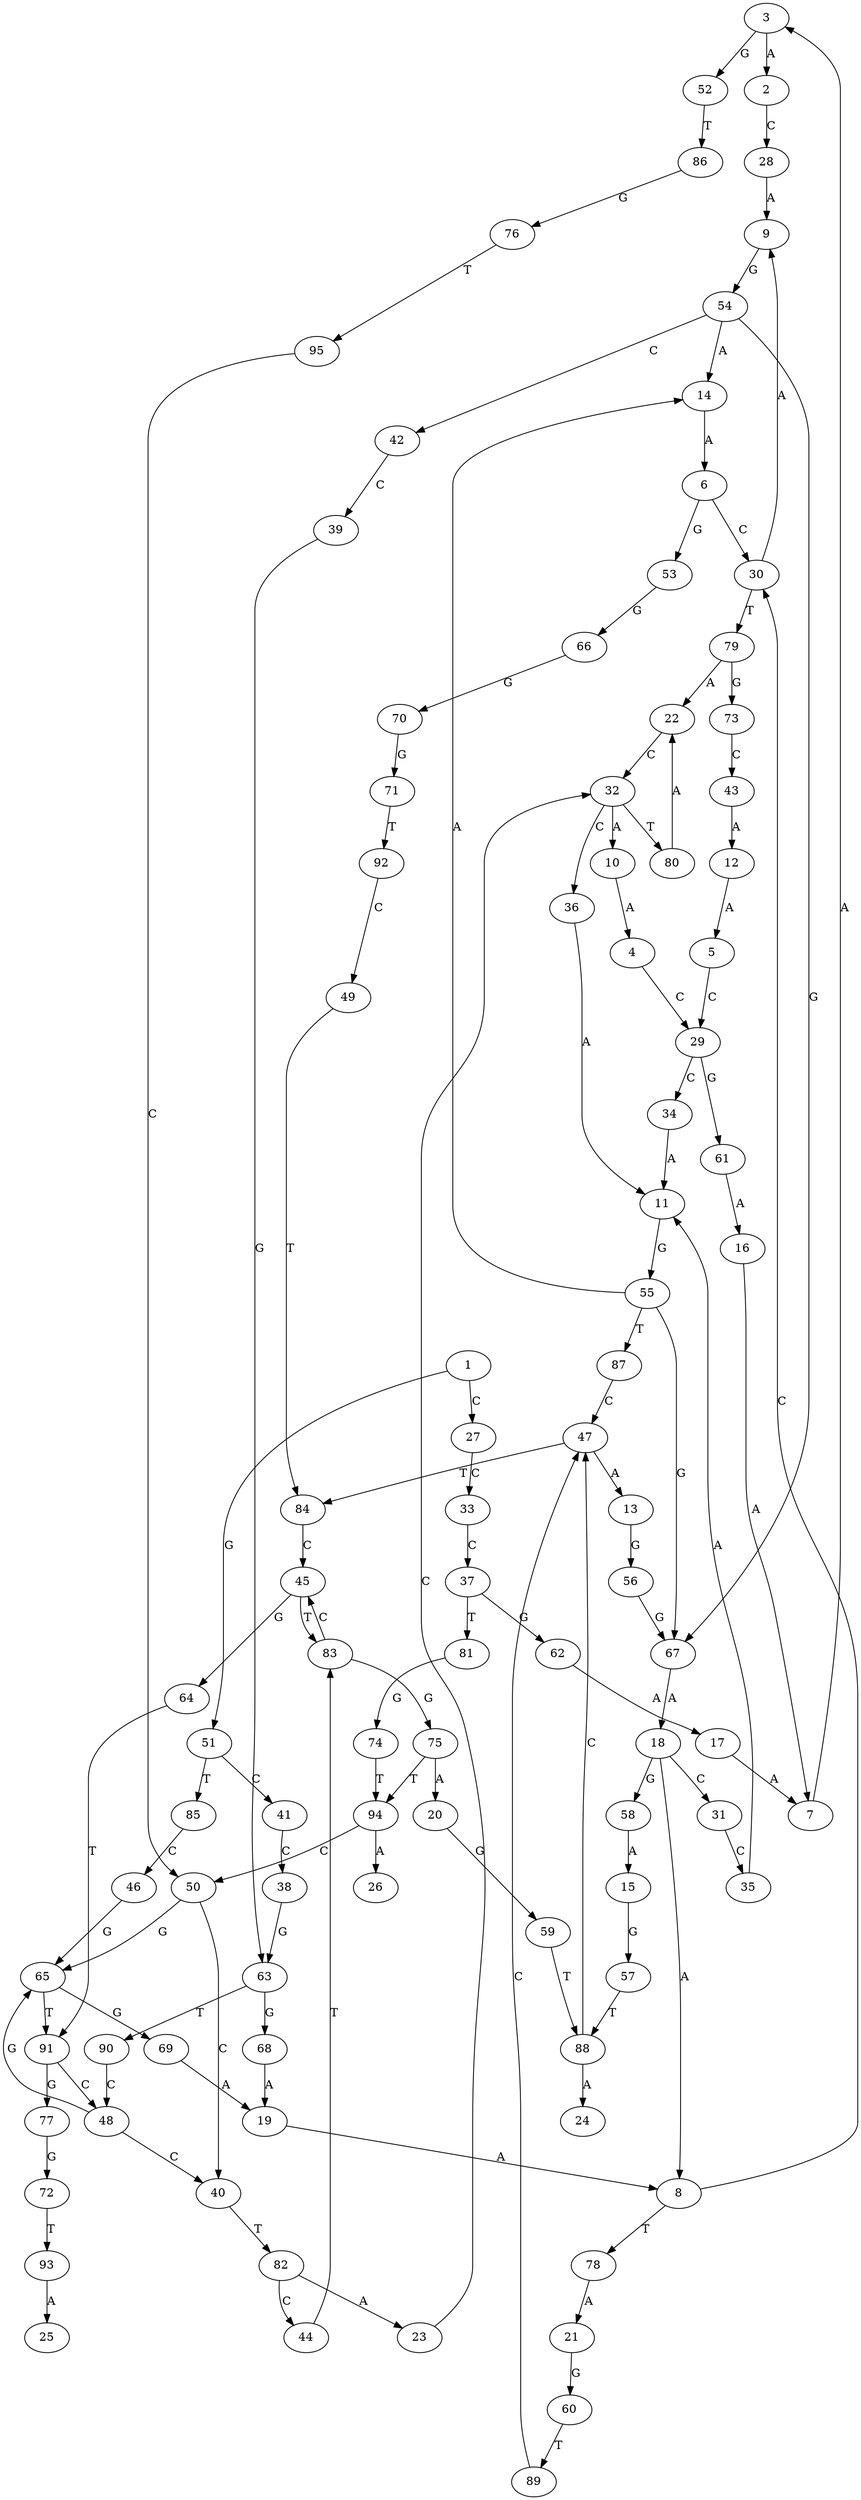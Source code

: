 strict digraph  {
	3 -> 2 [ label = A ];
	7 -> 3 [ label = A ];
	10 -> 4 [ label = A ];
	12 -> 5 [ label = A ];
	14 -> 6 [ label = A ];
	16 -> 7 [ label = A ];
	17 -> 7 [ label = A ];
	18 -> 8 [ label = A ];
	19 -> 8 [ label = A ];
	28 -> 9 [ label = A ];
	30 -> 9 [ label = A ];
	32 -> 10 [ label = A ];
	34 -> 11 [ label = A ];
	35 -> 11 [ label = A ];
	36 -> 11 [ label = A ];
	43 -> 12 [ label = A ];
	47 -> 13 [ label = A ];
	54 -> 14 [ label = A ];
	55 -> 14 [ label = A ];
	58 -> 15 [ label = A ];
	61 -> 16 [ label = A ];
	62 -> 17 [ label = A ];
	67 -> 18 [ label = A ];
	68 -> 19 [ label = A ];
	69 -> 19 [ label = A ];
	75 -> 20 [ label = A ];
	78 -> 21 [ label = A ];
	79 -> 22 [ label = A ];
	80 -> 22 [ label = A ];
	82 -> 23 [ label = A ];
	88 -> 24 [ label = A ];
	93 -> 25 [ label = A ];
	94 -> 26 [ label = A ];
	1 -> 27 [ label = C ];
	2 -> 28 [ label = C ];
	4 -> 29 [ label = C ];
	5 -> 29 [ label = C ];
	6 -> 30 [ label = C ];
	8 -> 30 [ label = C ];
	18 -> 31 [ label = C ];
	22 -> 32 [ label = C ];
	23 -> 32 [ label = C ];
	27 -> 33 [ label = C ];
	29 -> 34 [ label = C ];
	31 -> 35 [ label = C ];
	32 -> 36 [ label = C ];
	33 -> 37 [ label = C ];
	41 -> 38 [ label = C ];
	42 -> 39 [ label = C ];
	48 -> 40 [ label = C ];
	50 -> 40 [ label = C ];
	51 -> 41 [ label = C ];
	54 -> 42 [ label = C ];
	73 -> 43 [ label = C ];
	82 -> 44 [ label = C ];
	83 -> 45 [ label = C ];
	84 -> 45 [ label = C ];
	85 -> 46 [ label = C ];
	87 -> 47 [ label = C ];
	88 -> 47 [ label = C ];
	89 -> 47 [ label = C ];
	90 -> 48 [ label = C ];
	91 -> 48 [ label = C ];
	92 -> 49 [ label = C ];
	94 -> 50 [ label = C ];
	95 -> 50 [ label = C ];
	1 -> 51 [ label = G ];
	3 -> 52 [ label = G ];
	6 -> 53 [ label = G ];
	9 -> 54 [ label = G ];
	11 -> 55 [ label = G ];
	13 -> 56 [ label = G ];
	15 -> 57 [ label = G ];
	18 -> 58 [ label = G ];
	20 -> 59 [ label = G ];
	21 -> 60 [ label = G ];
	29 -> 61 [ label = G ];
	37 -> 62 [ label = G ];
	38 -> 63 [ label = G ];
	39 -> 63 [ label = G ];
	45 -> 64 [ label = G ];
	46 -> 65 [ label = G ];
	48 -> 65 [ label = G ];
	50 -> 65 [ label = G ];
	53 -> 66 [ label = G ];
	54 -> 67 [ label = G ];
	55 -> 67 [ label = G ];
	56 -> 67 [ label = G ];
	63 -> 68 [ label = G ];
	65 -> 69 [ label = G ];
	66 -> 70 [ label = G ];
	70 -> 71 [ label = G ];
	77 -> 72 [ label = G ];
	79 -> 73 [ label = G ];
	81 -> 74 [ label = G ];
	83 -> 75 [ label = G ];
	86 -> 76 [ label = G ];
	91 -> 77 [ label = G ];
	8 -> 78 [ label = T ];
	30 -> 79 [ label = T ];
	32 -> 80 [ label = T ];
	37 -> 81 [ label = T ];
	40 -> 82 [ label = T ];
	44 -> 83 [ label = T ];
	45 -> 83 [ label = T ];
	47 -> 84 [ label = T ];
	49 -> 84 [ label = T ];
	51 -> 85 [ label = T ];
	52 -> 86 [ label = T ];
	55 -> 87 [ label = T ];
	57 -> 88 [ label = T ];
	59 -> 88 [ label = T ];
	60 -> 89 [ label = T ];
	63 -> 90 [ label = T ];
	64 -> 91 [ label = T ];
	65 -> 91 [ label = T ];
	71 -> 92 [ label = T ];
	72 -> 93 [ label = T ];
	74 -> 94 [ label = T ];
	75 -> 94 [ label = T ];
	76 -> 95 [ label = T ];
}
